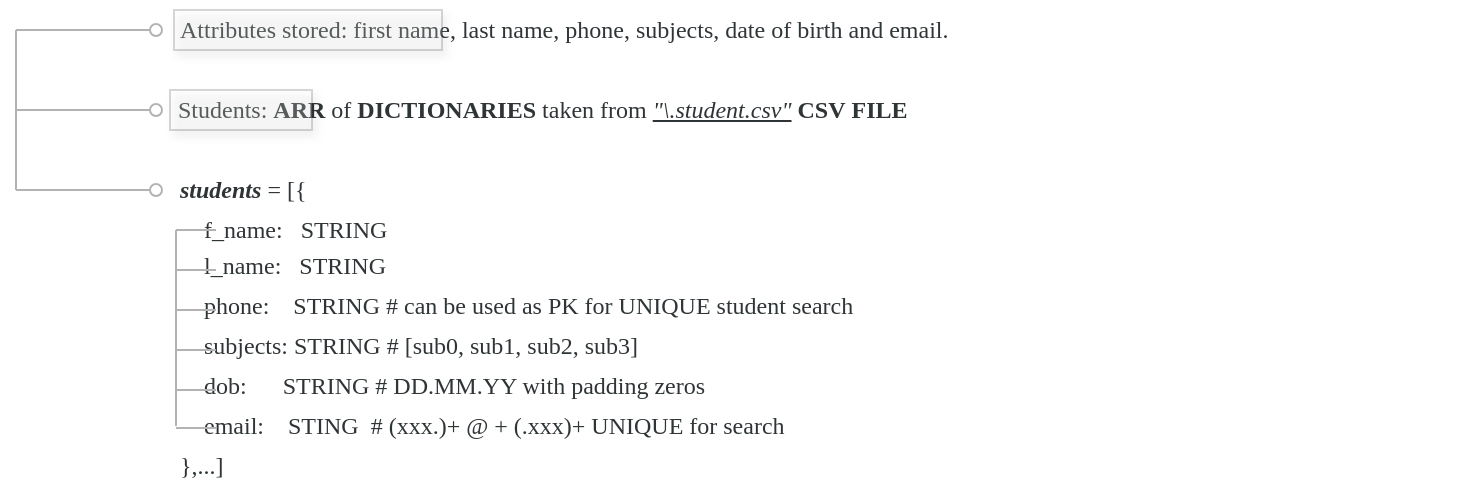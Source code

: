 <mxfile version="13.9.9" type="device"><diagram id="BlZ4fBCbUn9HgB-ChmGY" name="Page-1"><mxGraphModel dx="1072" dy="832" grid="0" gridSize="10" guides="1" tooltips="1" connect="1" arrows="1" fold="1" page="1" pageScale="1" pageWidth="827" pageHeight="1169" math="0" shadow="0"><root><mxCell id="0"/><mxCell id="1" parent="0"/><mxCell id="gcKp1grNYsSHSPS8ZDbz-1" value="Students: &lt;b&gt;ARR&lt;/b&gt; of &lt;b&gt;DICTIONARIES&lt;/b&gt;&amp;nbsp;taken from &lt;i&gt;&lt;u&gt;&quot;\.student.csv&quot;&lt;/u&gt;&lt;/i&gt;&amp;nbsp;&lt;b&gt;CSV&lt;/b&gt;&amp;nbsp;&lt;b&gt;FILE&lt;/b&gt;&amp;nbsp;" style="text;html=1;strokeColor=none;fillColor=none;align=left;verticalAlign=middle;whiteSpace=wrap;rounded=0;fontFamily=Fira Code;fontSource=https%3A%2F%2Ffonts.googleapis.com%2Fcss2%3Ffamily%3DFira%2BCode%3Awght%40300%26display%3Dswap';fontColor=#2F3537;" parent="1" vertex="1"><mxGeometry x="119" y="130" width="641" height="20" as="geometry"/></mxCell><mxCell id="gcKp1grNYsSHSPS8ZDbz-2" value="Attributes stored: first name, last name, phone, subjects, date of birth and email." style="text;html=1;strokeColor=none;fillColor=none;align=left;verticalAlign=middle;whiteSpace=wrap;rounded=0;fontFamily=Fira Code;fontSource=https%3A%2F%2Ffonts.googleapis.com%2Fcss2%3Ffamily%3DFira%2BCode%3Awght%40300%26display%3Dswap';fontColor=#2F3537;" parent="1" vertex="1"><mxGeometry x="120" y="90" width="640" height="20" as="geometry"/></mxCell><mxCell id="gcKp1grNYsSHSPS8ZDbz-3" value="&lt;b&gt;&lt;i&gt;students&lt;/i&gt;&lt;/b&gt; = [{" style="text;html=1;strokeColor=none;fillColor=none;align=left;verticalAlign=middle;whiteSpace=wrap;rounded=0;fontFamily=Fira Code;fontSource=https%3A%2F%2Ffonts.googleapis.com%2Fcss2%3Ffamily%3DFira%2BCode%3Awght%40300%26display%3Dswap';fontColor=#2F3537;" parent="1" vertex="1"><mxGeometry x="120" y="170" width="641" height="20" as="geometry"/></mxCell><mxCell id="gcKp1grNYsSHSPS8ZDbz-6" value="&amp;nbsp; &amp;nbsp; f_name:&amp;nbsp; &amp;nbsp;STRING" style="text;html=1;strokeColor=none;fillColor=none;align=left;verticalAlign=middle;whiteSpace=wrap;rounded=0;fontFamily=Fira Code;fontSource=https%3A%2F%2Ffonts.googleapis.com%2Fcss2%3Ffamily%3DFira%2BCode%3Awght%40300%26display%3Dswap';fontColor=#2F3537;" parent="1" vertex="1"><mxGeometry x="120" y="190" width="641" height="20" as="geometry"/></mxCell><mxCell id="gcKp1grNYsSHSPS8ZDbz-7" value="&amp;nbsp; &amp;nbsp; l_name:&amp;nbsp; &amp;nbsp;STRING" style="text;html=1;strokeColor=none;fillColor=none;align=left;verticalAlign=middle;whiteSpace=wrap;rounded=0;fontFamily=Fira Code;fontSource=https%3A%2F%2Ffonts.googleapis.com%2Fcss2%3Ffamily%3DFira%2BCode%3Awght%40300%26display%3Dswap';fontColor=#2F3537;" parent="1" vertex="1"><mxGeometry x="120" y="208" width="641" height="20" as="geometry"/></mxCell><mxCell id="gcKp1grNYsSHSPS8ZDbz-9" value="&amp;nbsp; &amp;nbsp; phone:&amp;nbsp; &amp;nbsp; STRING # can be used as PK for UNIQUE student search" style="text;html=1;strokeColor=none;fillColor=none;align=left;verticalAlign=middle;whiteSpace=wrap;rounded=0;fontFamily=Fira Code;fontSource=https%3A%2F%2Ffonts.googleapis.com%2Fcss2%3Ffamily%3DFira%2BCode%3Awght%40300%26display%3Dswap';fontColor=#2F3537;" parent="1" vertex="1"><mxGeometry x="120" y="228" width="641" height="20" as="geometry"/></mxCell><mxCell id="gcKp1grNYsSHSPS8ZDbz-10" value="&amp;nbsp; &amp;nbsp; subjects: STRING # [sub0, sub1, sub2, sub3]" style="text;html=1;strokeColor=none;fillColor=none;align=left;verticalAlign=middle;whiteSpace=wrap;rounded=0;fontFamily=Fira Code;fontSource=https%3A%2F%2Ffonts.googleapis.com%2Fcss2%3Ffamily%3DFira%2BCode%3Awght%40300%26display%3Dswap';fontColor=#2F3537;" parent="1" vertex="1"><mxGeometry x="120" y="248" width="641" height="20" as="geometry"/></mxCell><mxCell id="gcKp1grNYsSHSPS8ZDbz-11" value="&amp;nbsp; &amp;nbsp; dob:&amp;nbsp; &amp;nbsp; &amp;nbsp; STRING # DD.MM.YY with padding zeros" style="text;html=1;strokeColor=none;fillColor=none;align=left;verticalAlign=middle;whiteSpace=wrap;rounded=0;fontFamily=Fira Code;fontSource=https%3A%2F%2Ffonts.googleapis.com%2Fcss2%3Ffamily%3DFira%2BCode%3Awght%40300%26display%3Dswap';fontColor=#2F3537;" parent="1" vertex="1"><mxGeometry x="120" y="268" width="641" height="20" as="geometry"/></mxCell><mxCell id="gcKp1grNYsSHSPS8ZDbz-13" value="&amp;nbsp; &amp;nbsp; email:&amp;nbsp; &amp;nbsp; STING&amp;nbsp; # (xxx.)+ @ + (.xxx)+ UNIQUE for search" style="text;html=1;strokeColor=none;fillColor=none;align=left;verticalAlign=middle;whiteSpace=wrap;rounded=0;fontFamily=Fira Code;fontSource=https%3A%2F%2Ffonts.googleapis.com%2Fcss2%3Ffamily%3DFira%2BCode%3Awght%40300%26display%3Dswap';fontColor=#2F3537;" parent="1" vertex="1"><mxGeometry x="120" y="288" width="641" height="20" as="geometry"/></mxCell><mxCell id="gcKp1grNYsSHSPS8ZDbz-14" value="},...]" style="text;html=1;strokeColor=none;fillColor=none;align=left;verticalAlign=middle;whiteSpace=wrap;rounded=0;fontFamily=Fira Code;fontSource=https%3A%2F%2Ffonts.googleapis.com%2Fcss2%3Ffamily%3DFira%2BCode%3Awght%40300%26display%3Dswap';fontColor=#2F3537;" parent="1" vertex="1"><mxGeometry x="120" y="308" width="641" height="20" as="geometry"/></mxCell><mxCell id="gcKp1grNYsSHSPS8ZDbz-15" value="" style="endArrow=none;html=1;fontColor=#B3B3B3;strokeColor=#B3B3B3;" parent="1" edge="1"><mxGeometry width="50" height="50" relative="1" as="geometry"><mxPoint x="40" y="180" as="sourcePoint"/><mxPoint x="40" y="100" as="targetPoint"/></mxGeometry></mxCell><mxCell id="gcKp1grNYsSHSPS8ZDbz-16" value="" style="endArrow=none;html=1;fontColor=#B3B3B3;strokeColor=#B3B3B3;startArrow=oval;startFill=0;" parent="1" edge="1"><mxGeometry width="50" height="50" relative="1" as="geometry"><mxPoint x="110" y="100" as="sourcePoint"/><mxPoint x="40" y="100" as="targetPoint"/></mxGeometry></mxCell><mxCell id="gcKp1grNYsSHSPS8ZDbz-19" value="" style="endArrow=none;html=1;fontColor=#B3B3B3;strokeColor=#B3B3B3;startArrow=oval;startFill=0;" parent="1" edge="1"><mxGeometry width="50" height="50" relative="1" as="geometry"><mxPoint x="110" y="140" as="sourcePoint"/><mxPoint x="40" y="140" as="targetPoint"/></mxGeometry></mxCell><mxCell id="gcKp1grNYsSHSPS8ZDbz-20" value="" style="endArrow=none;html=1;fontColor=#B3B3B3;strokeColor=#B3B3B3;startArrow=oval;startFill=0;" parent="1" edge="1"><mxGeometry width="50" height="50" relative="1" as="geometry"><mxPoint x="110" y="180" as="sourcePoint"/><mxPoint x="40" y="180" as="targetPoint"/></mxGeometry></mxCell><mxCell id="gcKp1grNYsSHSPS8ZDbz-21" value="" style="endArrow=none;html=1;fontColor=#B3B3B3;strokeColor=#B3B3B3;" parent="1" edge="1"><mxGeometry width="50" height="50" relative="1" as="geometry"><mxPoint x="120" y="298" as="sourcePoint"/><mxPoint x="120" y="200" as="targetPoint"/></mxGeometry></mxCell><mxCell id="gcKp1grNYsSHSPS8ZDbz-22" value="" style="endArrow=none;html=1;fontColor=#B3B3B3;strokeColor=#B3B3B3;startArrow=none;startFill=0;" parent="1" edge="1"><mxGeometry width="50" height="50" relative="1" as="geometry"><mxPoint x="140" y="200" as="sourcePoint"/><mxPoint x="120" y="200" as="targetPoint"/></mxGeometry></mxCell><mxCell id="gcKp1grNYsSHSPS8ZDbz-23" value="" style="endArrow=none;html=1;fontColor=#B3B3B3;strokeColor=#B3B3B3;startArrow=none;startFill=0;" parent="1" edge="1"><mxGeometry width="50" height="50" relative="1" as="geometry"><mxPoint x="140" y="220" as="sourcePoint"/><mxPoint x="120" y="220" as="targetPoint"/></mxGeometry></mxCell><mxCell id="gcKp1grNYsSHSPS8ZDbz-24" value="" style="endArrow=none;html=1;fontColor=#B3B3B3;strokeColor=#B3B3B3;startArrow=none;startFill=0;" parent="1" edge="1"><mxGeometry width="50" height="50" relative="1" as="geometry"><mxPoint x="140" y="240" as="sourcePoint"/><mxPoint x="120" y="240" as="targetPoint"/></mxGeometry></mxCell><mxCell id="gcKp1grNYsSHSPS8ZDbz-25" value="" style="endArrow=none;html=1;fontColor=#B3B3B3;strokeColor=#B3B3B3;startArrow=none;startFill=0;" parent="1" edge="1"><mxGeometry width="50" height="50" relative="1" as="geometry"><mxPoint x="140" y="260" as="sourcePoint"/><mxPoint x="120" y="260" as="targetPoint"/></mxGeometry></mxCell><mxCell id="gcKp1grNYsSHSPS8ZDbz-26" value="" style="endArrow=none;html=1;fontColor=#B3B3B3;strokeColor=#B3B3B3;startArrow=none;startFill=0;" parent="1" edge="1"><mxGeometry width="50" height="50" relative="1" as="geometry"><mxPoint x="140" y="280" as="sourcePoint"/><mxPoint x="120" y="280" as="targetPoint"/></mxGeometry></mxCell><mxCell id="gcKp1grNYsSHSPS8ZDbz-27" value="" style="endArrow=none;html=1;fontColor=#B3B3B3;strokeColor=#B3B3B3;startArrow=none;startFill=0;" parent="1" edge="1"><mxGeometry width="50" height="50" relative="1" as="geometry"><mxPoint x="140" y="299" as="sourcePoint"/><mxPoint x="120" y="299" as="targetPoint"/></mxGeometry></mxCell><mxCell id="gcKp1grNYsSHSPS8ZDbz-28" value="" style="rounded=0;whiteSpace=wrap;html=1;fontFamily=Lucida Console;strokeColor=#2F3537;opacity=20;fillColor=#FFFFFF;shadow=1;fontColor=#2F3537;align=left;" parent="1" vertex="1"><mxGeometry x="119" y="90" width="134" height="20" as="geometry"/></mxCell><mxCell id="gcKp1grNYsSHSPS8ZDbz-29" value="" style="rounded=0;whiteSpace=wrap;html=1;fontFamily=Lucida Console;strokeColor=#2F3537;opacity=20;fillColor=#FFFFFF;shadow=1;fontColor=#2F3537;align=left;" parent="1" vertex="1"><mxGeometry x="117" y="130" width="71" height="20" as="geometry"/></mxCell></root></mxGraphModel></diagram></mxfile>